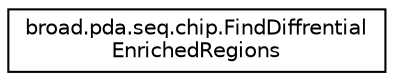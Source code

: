 digraph "Graphical Class Hierarchy"
{
  edge [fontname="Helvetica",fontsize="10",labelfontname="Helvetica",labelfontsize="10"];
  node [fontname="Helvetica",fontsize="10",shape=record];
  rankdir="LR";
  Node1 [label="broad.pda.seq.chip.FindDiffrential\lEnrichedRegions",height=0.2,width=0.4,color="black", fillcolor="white", style="filled",URL="$classbroad_1_1pda_1_1seq_1_1chip_1_1_find_diffrential_enriched_regions.html"];
}
